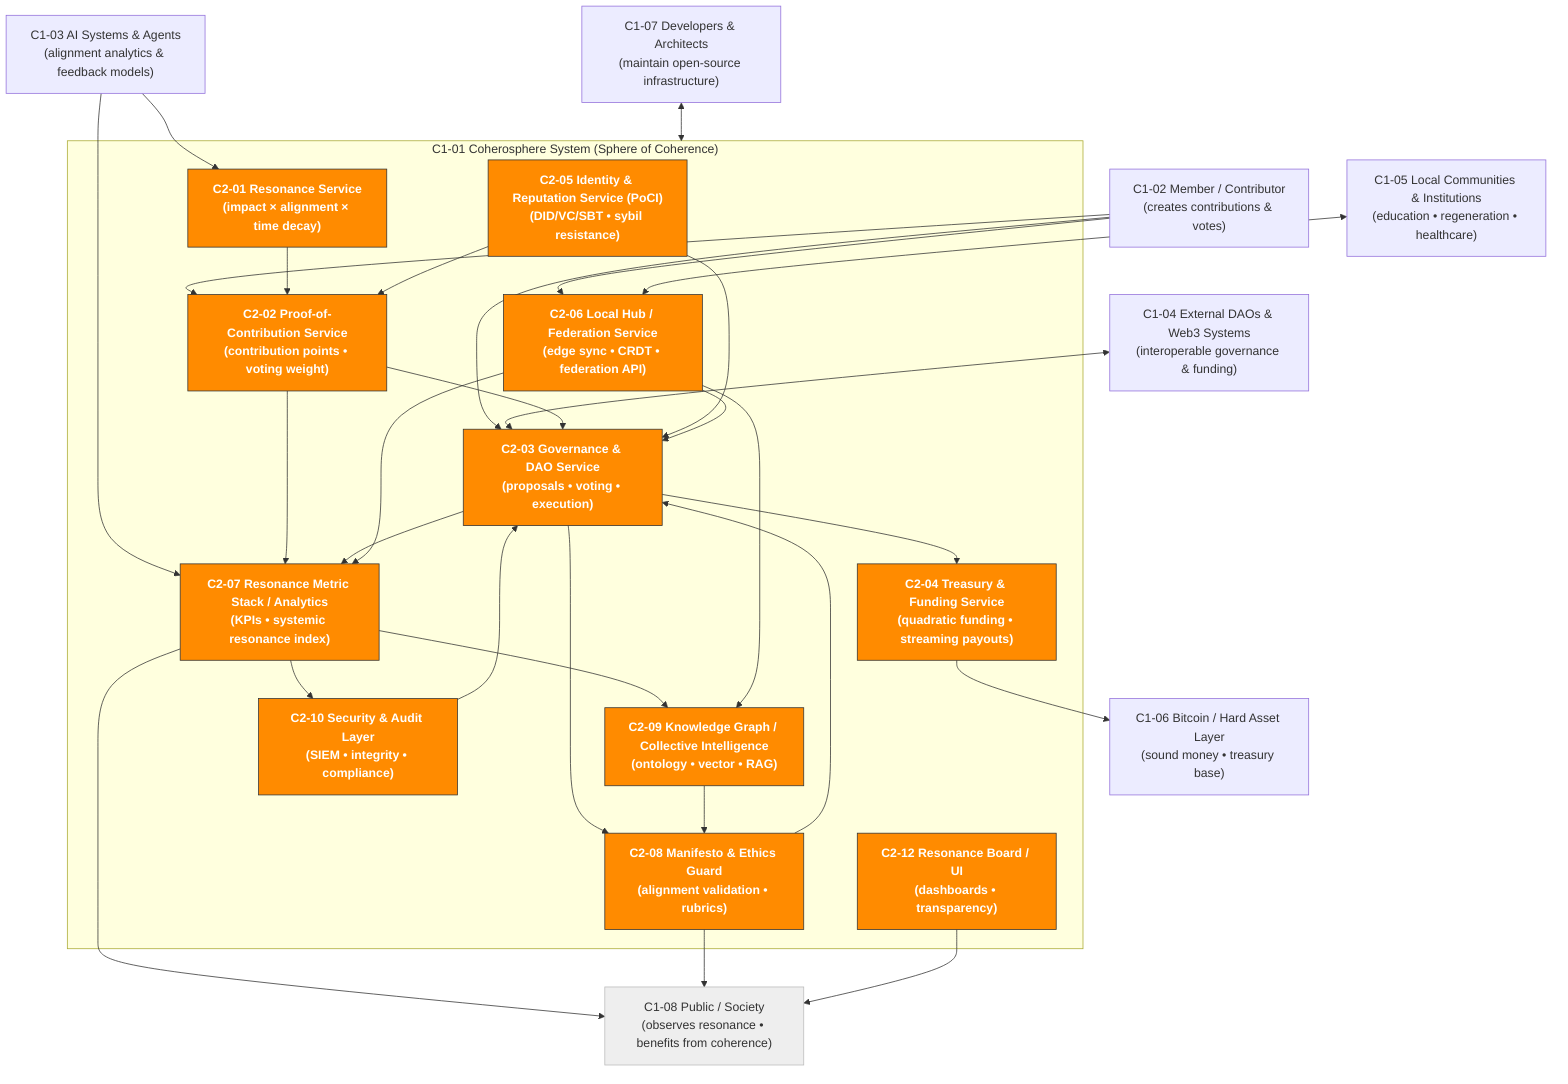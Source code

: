 flowchart TB
 subgraph COH["C1-01 Coherosphere System (Sphere of Coherence)"]
        RS["C2-01 Resonance Service<br>(impact × alignment × time decay)"]
        PoC["C2-02 Proof-of-Contribution Service<br>(contribution points • voting weight)"]
        GOV["C2-03 Governance &amp; DAO Service<br>(proposals • voting • execution)"]
        TRE["C2-04 Treasury &amp; Funding Service<br>(quadratic funding • streaming payouts)"]
        ID["C2-05 Identity &amp; Reputation Service (PoCI)<br>(DID/VC/SBT • sybil resistance)"]
        HUB["C2-06 Local Hub / Federation Service<br>(edge sync • CRDT • federation API)"]
        METRICS["C2-07 Resonance Metric Stack / Analytics<br>(KPIs • systemic resonance index)"]
        ETH["C2-08 Manifesto &amp; Ethics Guard<br>(alignment validation • rubrics)"]
        KNOW["C2-09 Knowledge Graph / Collective Intelligence<br>(ontology • vector • RAG)"]
        SEC["C2-10 Security &amp; Audit Layer<br>(SIEM • integrity • compliance)"]
        UI["C2-12 Resonance Board / UI<br>(dashboards • transparency)"]
  end
    USER["C1-02 Member / Contributor<br>(creates contributions &amp; votes)"] --> PoC & GOV & HUB
    AI["C1-03 AI Systems &amp; Agents<br>(alignment analytics &amp; feedback models)"] --> RS & METRICS
    EXTDAO["C1-04 External DAOs &amp; Web3 Systems<br>(interoperable governance &amp; funding)"] <--> GOV
    ORG["C1-05 Local Communities &amp; Institutions<br>(education • regeneration • healthcare)"] <--> HUB
    DEV["C1-07 Developers &amp; Architects<br>(maintain open-source infrastructure)"] <--> COH
    PoC --> GOV & METRICS
    GOV --> TRE & ETH & METRICS
    TRE --> BTC["C1-06 Bitcoin / Hard Asset Layer<br>(sound money • treasury base)"]
    METRICS --> KNOW & SEC & PUBLIC["C1-08 Public / Society<br>(observes resonance • benefits from coherence)"]
    KNOW --> ETH
    ETH --> GOV & PUBLIC
    RS --> PoC
    SEC --> GOV
    ID --> GOV & PoC
    HUB --> GOV & METRICS & KNOW
    UI --> PUBLIC
     RS:::core
     PoC:::core
     GOV:::core
     TRE:::core
     ID:::core
     HUB:::core
     METRICS:::core
     ETH:::core
     KNOW:::core
     SEC:::core
     UI:::core
     PUBLIC:::ghost
    classDef core fill:#ff8b00,stroke:#333,color:#fff,font-weight:bold
    classDef ghost fill:#eee,stroke:#bbb,color:#333